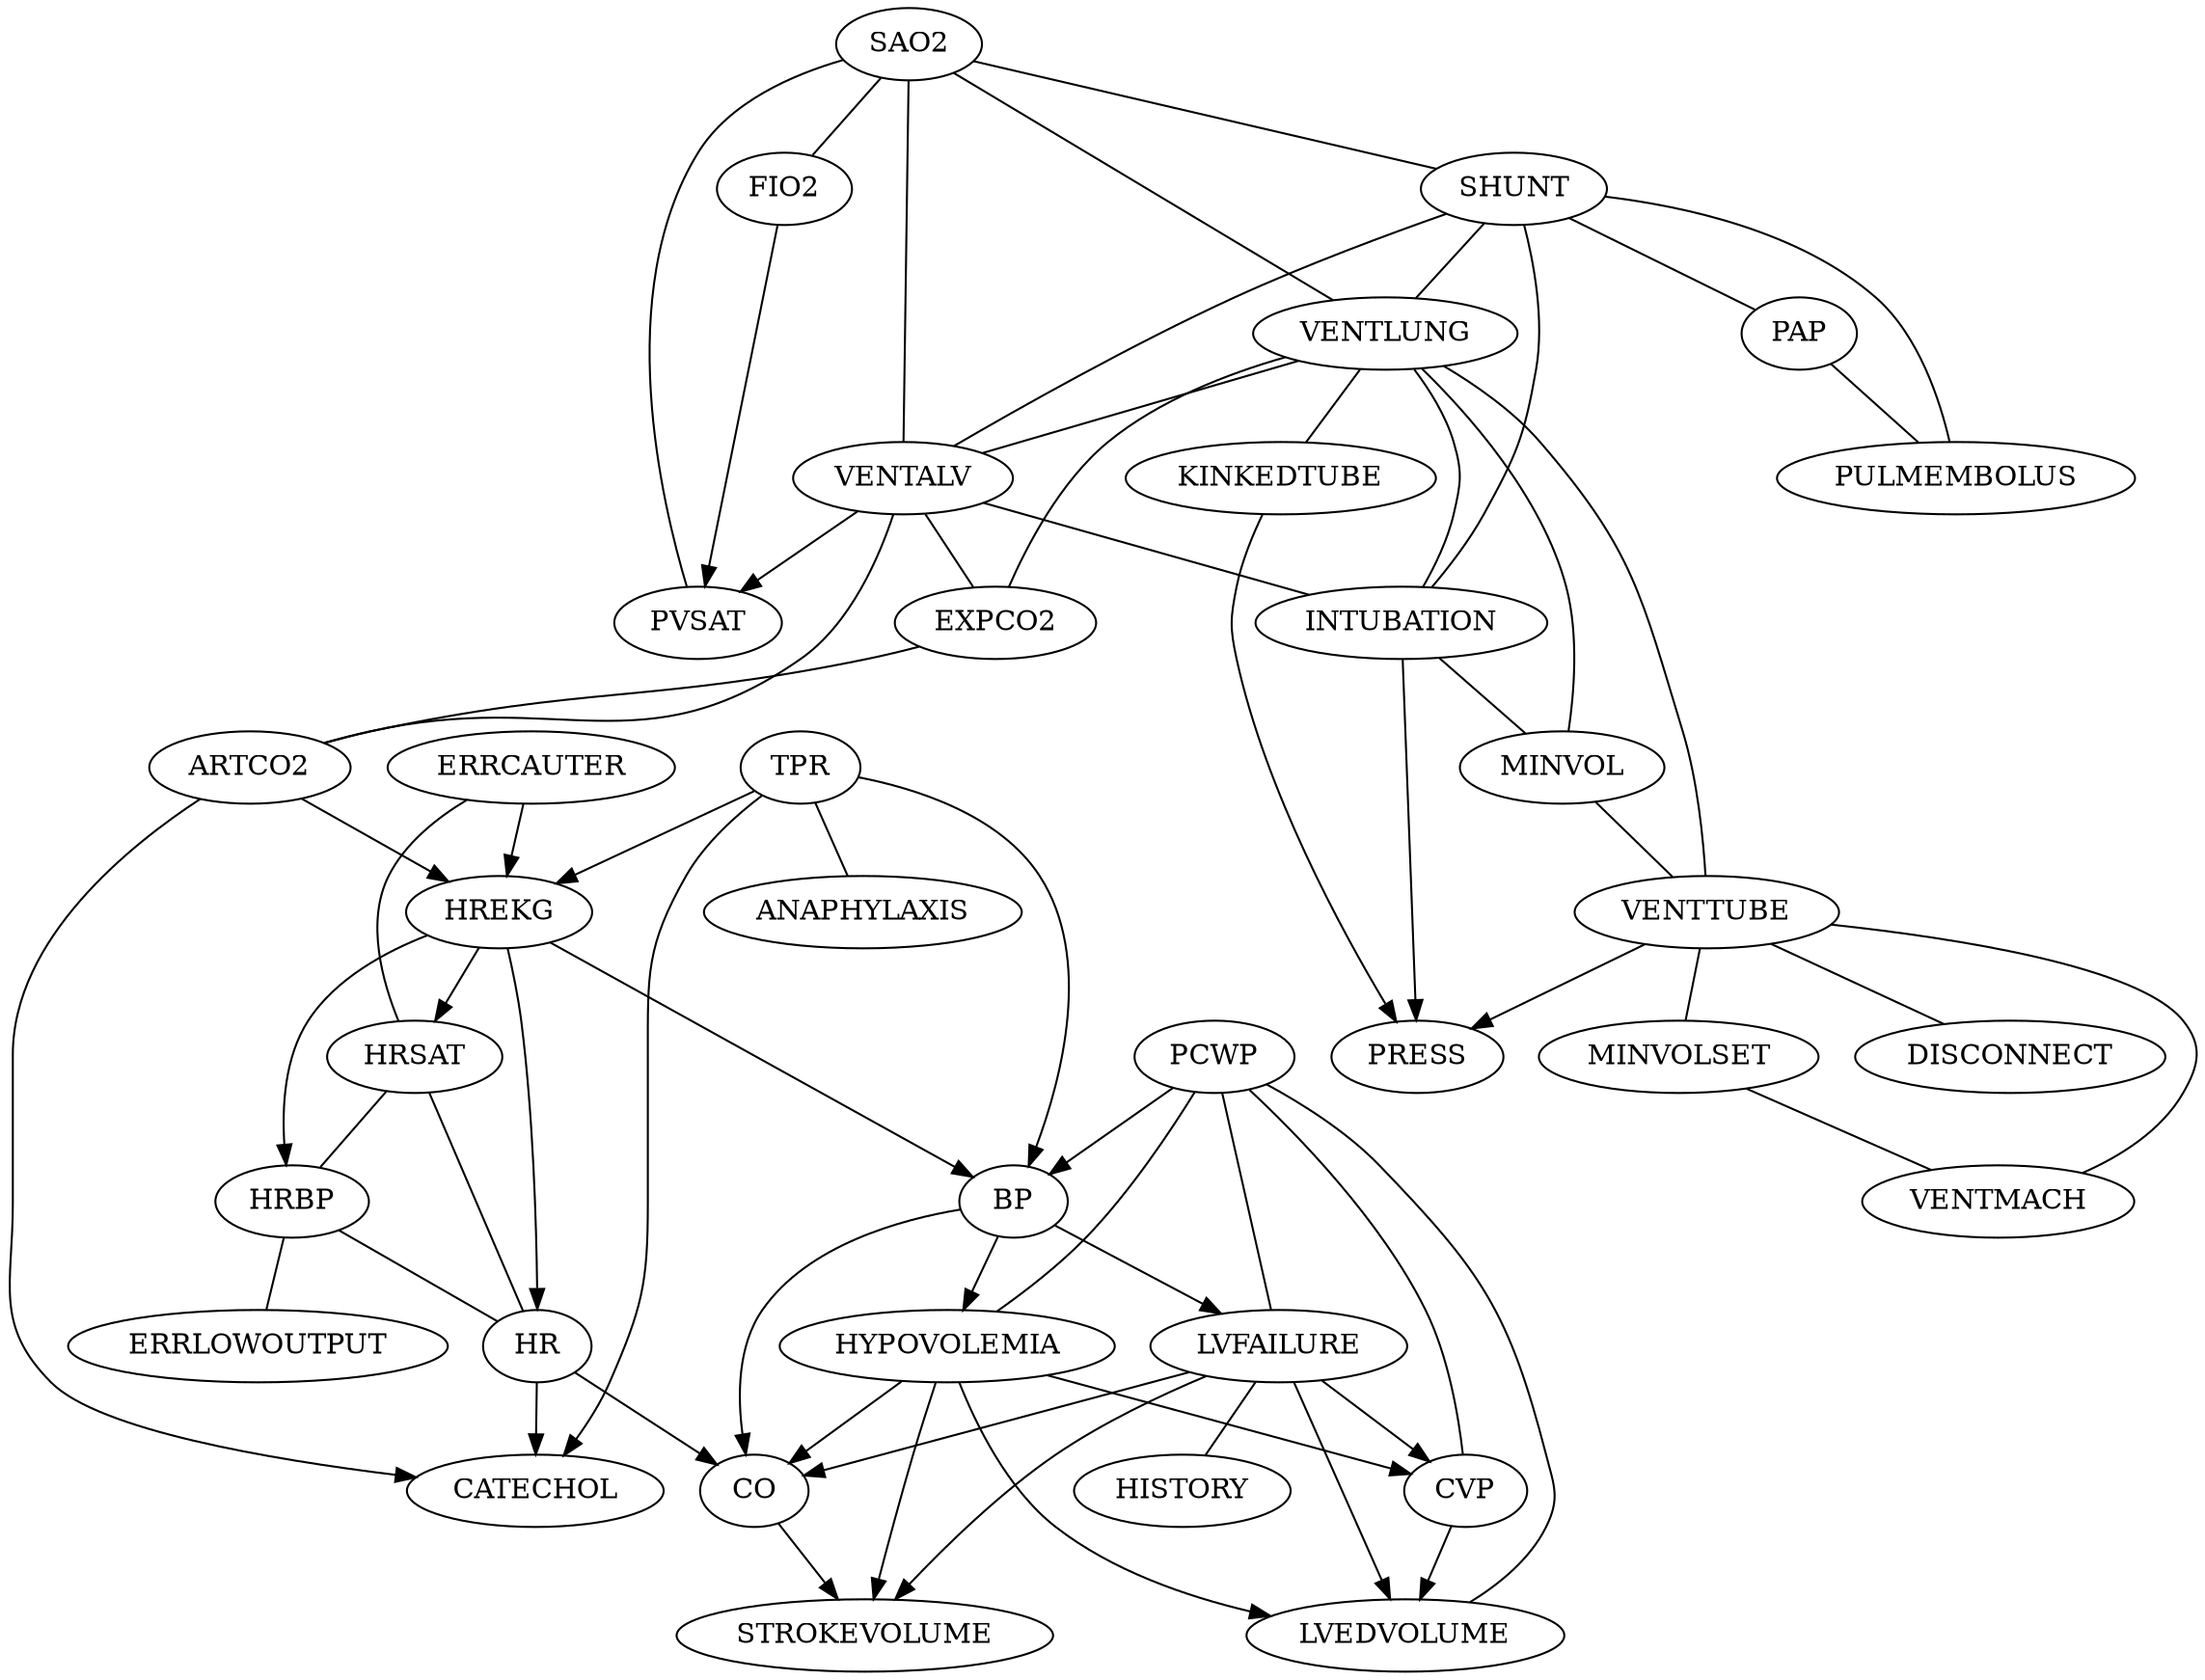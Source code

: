 digraph G {
    "ERRCAUTER" -> "HREKG";
    "HYPOVOLEMIA" -> "STROKEVOLUME";
    "BP" -> "HYPOVOLEMIA";
    "HR" -> "CATECHOL";
    "HREKG" -> "HR";
    "LVFAILURE" -> "LVEDVOLUME";
    "PCWP" -> "BP";
    "TPR" -> "BP";
    "HR" -> "CO";
    "VENTALV" -> "PVSAT";
    "LVFAILURE" -> "STROKEVOLUME";
    "HYPOVOLEMIA" -> "CO";
    "KINKEDTUBE" -> "PRESS";
    "HREKG" -> "HRBP";
    "HYPOVOLEMIA" -> "CVP";
    "LVFAILURE" -> "CO";
    "FIO2" -> "PVSAT";
    "LVFAILURE" -> "CVP";
    "TPR" -> "HREKG";
    "TPR" -> "CATECHOL";
    "CO" -> "STROKEVOLUME";
    "HREKG" -> "HRSAT";
    "ARTCO2" -> "HREKG";
    "INTUBATION" -> "PRESS";
    "BP" -> "LVFAILURE";
    "CVP" -> "LVEDVOLUME";
    "VENTTUBE" -> "PRESS";
    "HYPOVOLEMIA" -> "LVEDVOLUME";
    "ARTCO2" -> "CATECHOL";
    "HREKG" -> "BP";
    "BP" -> "CO";
    "MINVOLSET" -> "VENTMACH" [dir = none];
    "TPR" -> "ANAPHYLAXIS" [dir = none];
    "VENTTUBE" -> "DISCONNECT" [dir = none];
    "VENTLUNG" -> "VENTALV" [dir = none];
    "SAO2" -> "SHUNT" [dir = none];
    "SHUNT" -> "INTUBATION" [dir = none];
    "MINVOL" -> "VENTTUBE" [dir = none];
    "VENTALV" -> "EXPCO2" [dir = none];
    "VENTLUNG" -> "VENTTUBE" [dir = none];
    "PCWP" -> "HYPOVOLEMIA" [dir = none];
    "HRBP" -> "HR" [dir = none];
    "ERRCAUTER" -> "HRSAT" [dir = none];
    "SAO2" -> "VENTALV" [dir = none];
    "VENTLUNG" -> "INTUBATION" [dir = none];
    "SHUNT" -> "VENTLUNG" [dir = none];
    "SHUNT" -> "VENTALV" [dir = none];
    "VENTALV" -> "ARTCO2" [dir = none];
    "VENTTUBE" -> "MINVOLSET" [dir = none];
    "VENTLUNG" -> "KINKEDTUBE" [dir = none];
    "INTUBATION" -> "MINVOL" [dir = none];
    "PCWP" -> "LVEDVOLUME" [dir = none];
    "SAO2" -> "VENTLUNG" [dir = none];
    "SHUNT" -> "PAP" [dir = none];
    "EXPCO2" -> "ARTCO2" [dir = none];
    "VENTLUNG" -> "EXPCO2" [dir = none];
    "VENTALV" -> "INTUBATION" [dir = none];
    "SHUNT" -> "PULMEMBOLUS" [dir = none];
    "SAO2" -> "FIO2" [dir = none];
    "PCWP" -> "CVP" [dir = none];
    "SAO2" -> "PVSAT" [dir = none];
    "LVFAILURE" -> "HISTORY" [dir = none];
    "HRSAT" -> "HRBP" [dir = none];
    "PCWP" -> "LVFAILURE" [dir = none];
    "PAP" -> "PULMEMBOLUS" [dir = none];
    "HRSAT" -> "HR" [dir = none];
    "HRBP" -> "ERRLOWOUTPUT" [dir = none];
    "VENTLUNG" -> "MINVOL" [dir = none];
    "VENTTUBE" -> "VENTMACH" [dir = none];
}
